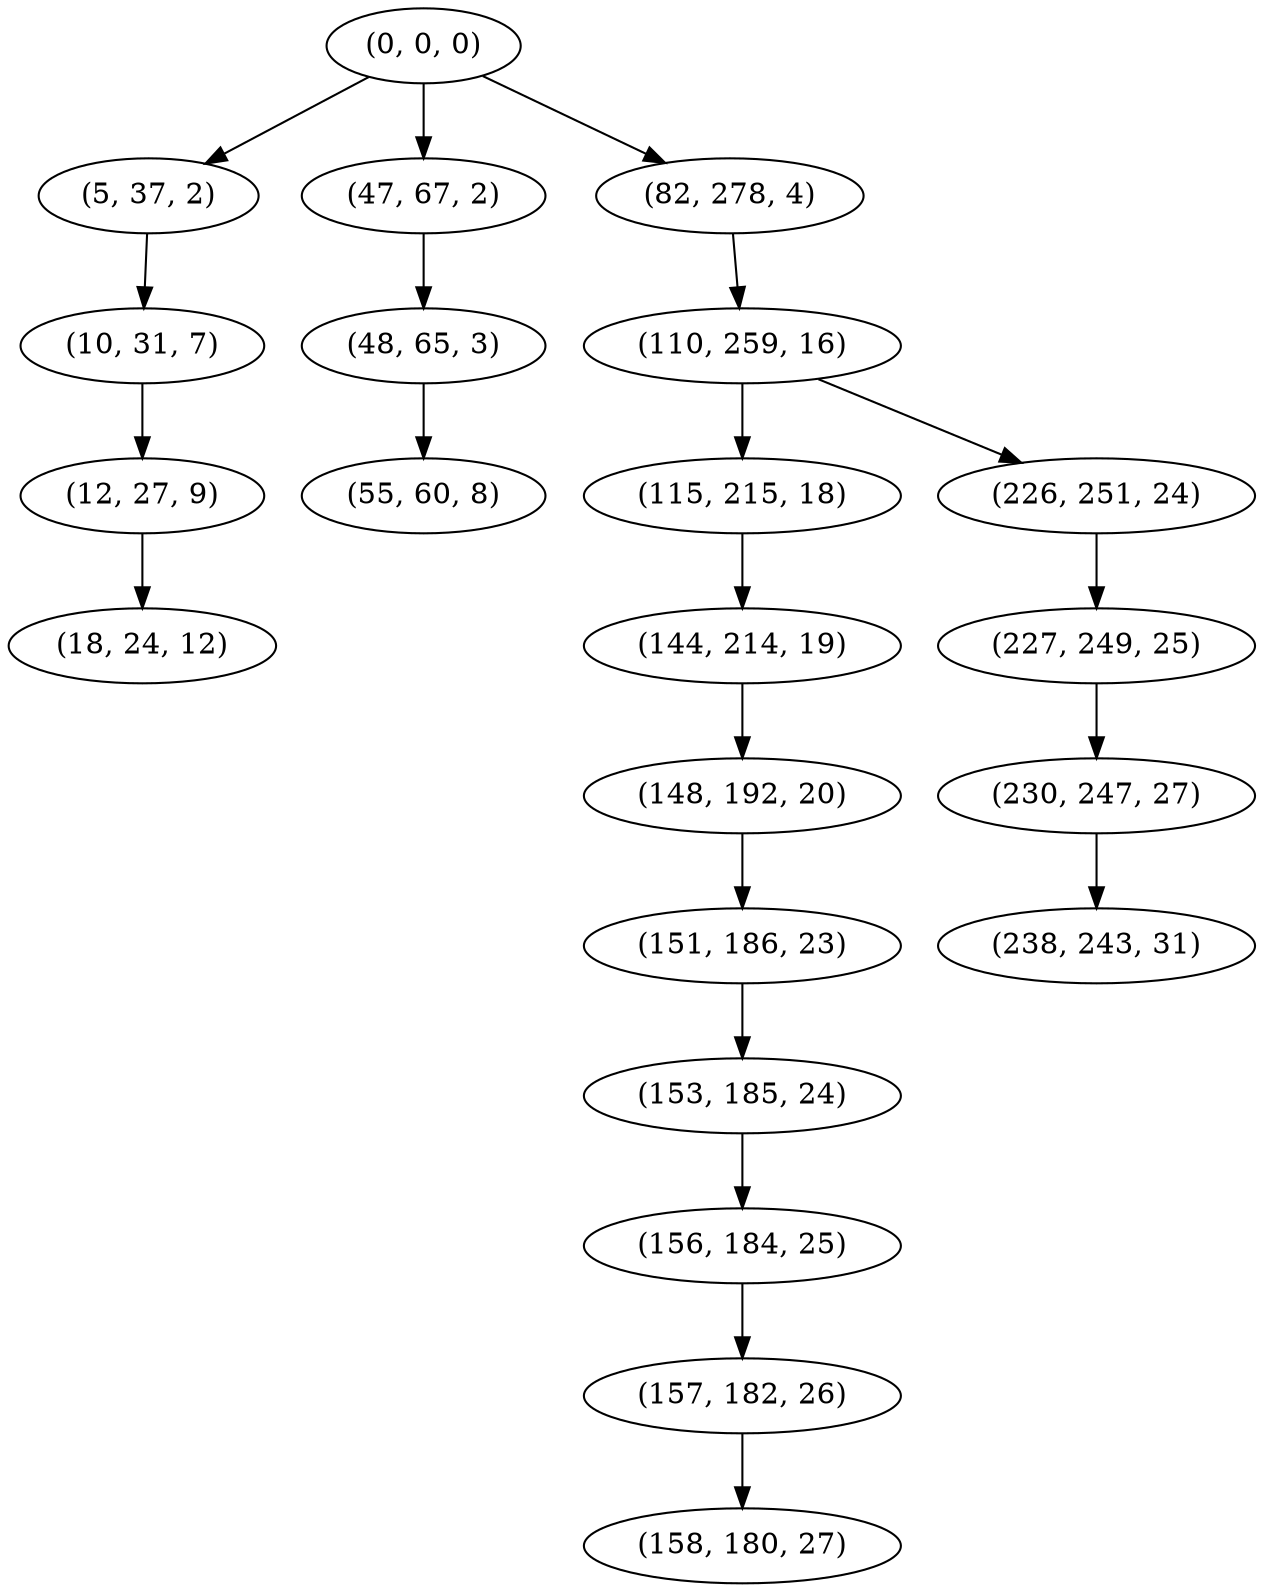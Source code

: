 digraph tree {
    "(0, 0, 0)";
    "(5, 37, 2)";
    "(10, 31, 7)";
    "(12, 27, 9)";
    "(18, 24, 12)";
    "(47, 67, 2)";
    "(48, 65, 3)";
    "(55, 60, 8)";
    "(82, 278, 4)";
    "(110, 259, 16)";
    "(115, 215, 18)";
    "(144, 214, 19)";
    "(148, 192, 20)";
    "(151, 186, 23)";
    "(153, 185, 24)";
    "(156, 184, 25)";
    "(157, 182, 26)";
    "(158, 180, 27)";
    "(226, 251, 24)";
    "(227, 249, 25)";
    "(230, 247, 27)";
    "(238, 243, 31)";
    "(0, 0, 0)" -> "(5, 37, 2)";
    "(0, 0, 0)" -> "(47, 67, 2)";
    "(0, 0, 0)" -> "(82, 278, 4)";
    "(5, 37, 2)" -> "(10, 31, 7)";
    "(10, 31, 7)" -> "(12, 27, 9)";
    "(12, 27, 9)" -> "(18, 24, 12)";
    "(47, 67, 2)" -> "(48, 65, 3)";
    "(48, 65, 3)" -> "(55, 60, 8)";
    "(82, 278, 4)" -> "(110, 259, 16)";
    "(110, 259, 16)" -> "(115, 215, 18)";
    "(110, 259, 16)" -> "(226, 251, 24)";
    "(115, 215, 18)" -> "(144, 214, 19)";
    "(144, 214, 19)" -> "(148, 192, 20)";
    "(148, 192, 20)" -> "(151, 186, 23)";
    "(151, 186, 23)" -> "(153, 185, 24)";
    "(153, 185, 24)" -> "(156, 184, 25)";
    "(156, 184, 25)" -> "(157, 182, 26)";
    "(157, 182, 26)" -> "(158, 180, 27)";
    "(226, 251, 24)" -> "(227, 249, 25)";
    "(227, 249, 25)" -> "(230, 247, 27)";
    "(230, 247, 27)" -> "(238, 243, 31)";
}
